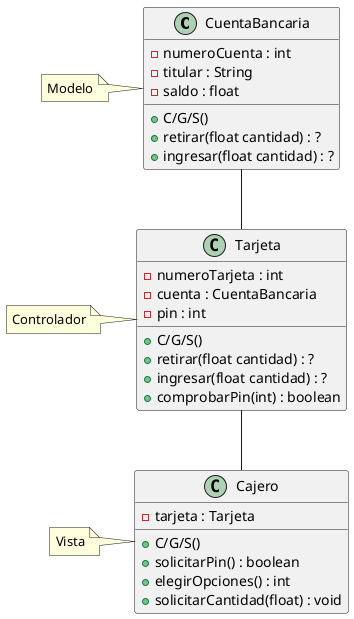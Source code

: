 @startuml

class CuentaBancaria {
    - numeroCuenta : int
    - titular : String
    - saldo : float

    + C/G/S()
    + retirar(float cantidad) : ?
    + ingresar(float cantidad) : ?
}

class Tarjeta {
    - numeroTarjeta : int
    - cuenta : CuentaBancaria
    - pin : int

    + C/G/S()
    + retirar(float cantidad) : ?
    + ingresar(float cantidad) : ?
    + comprobarPin(int) : boolean
}

class Cajero {
    - tarjeta : Tarjeta

    + C/G/S()
    + solicitarPin() : boolean
    + elegirOpciones() : int
    + solicitarCantidad(float) : void
}

Tarjeta -- Cajero
CuentaBancaria -- Tarjeta

note left of CuentaBancaria : Modelo
note left of Tarjeta : Controlador
note left of Cajero : Vista

@enduml